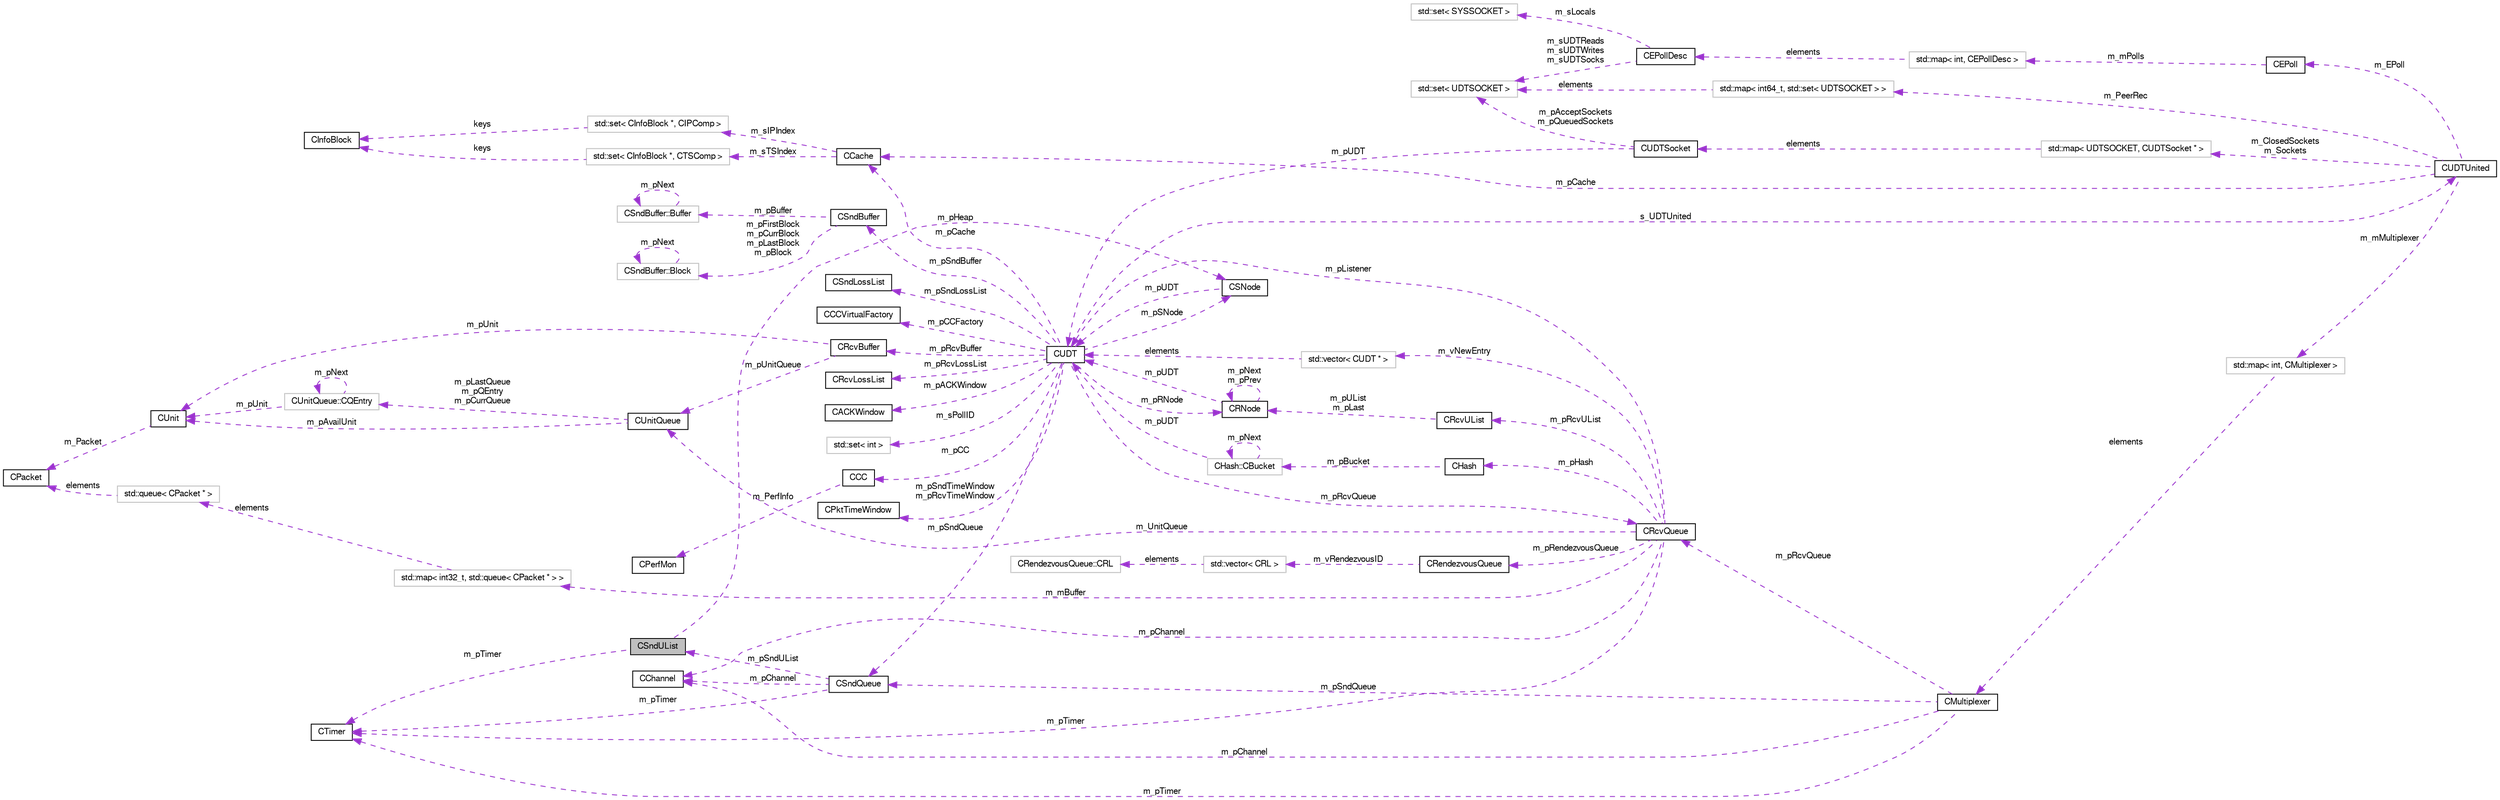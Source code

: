 digraph G
{
  bgcolor="transparent";
  edge [fontname="FreeSans",fontsize="10",labelfontname="FreeSans",labelfontsize="10"];
  node [fontname="FreeSans",fontsize="10",shape=record];
  rankdir=LR;
  Node1 [label="CSndUList",height=0.2,width=0.4,color="black", fillcolor="grey75", style="filled" fontcolor="black"];
  Node2 -> Node1 [dir=back,color="darkorchid3",fontsize="10",style="dashed",label="m_pTimer",fontname="FreeSans"];
  Node2 [label="CTimer",height=0.2,width=0.4,color="black",URL="$classCTimer.html"];
  Node3 -> Node1 [dir=back,color="darkorchid3",fontsize="10",style="dashed",label="m_pHeap",fontname="FreeSans"];
  Node3 [label="CSNode",height=0.2,width=0.4,color="black",URL="$structCSNode.html"];
  Node4 -> Node3 [dir=back,color="darkorchid3",fontsize="10",style="dashed",label="m_pUDT",fontname="FreeSans"];
  Node4 [label="CUDT",height=0.2,width=0.4,color="black",URL="$classCUDT.html"];
  Node5 -> Node4 [dir=back,color="darkorchid3",fontsize="10",style="dashed",label="m_pACKWindow",fontname="FreeSans"];
  Node5 [label="CACKWindow",height=0.2,width=0.4,color="black",URL="$classCACKWindow.html"];
  Node6 -> Node4 [dir=back,color="darkorchid3",fontsize="10",style="dashed",label="m_sPollID",fontname="FreeSans"];
  Node6 [label="std::set\< int \>",height=0.2,width=0.4,color="grey75"];
  Node7 -> Node4 [dir=back,color="darkorchid3",fontsize="10",style="dashed",label="m_pSndTimeWindow\nm_pRcvTimeWindow",fontname="FreeSans"];
  Node7 [label="CPktTimeWindow",height=0.2,width=0.4,color="black",URL="$classCPktTimeWindow.html"];
  Node8 -> Node4 [dir=back,color="darkorchid3",fontsize="10",style="dashed",label="m_pSndBuffer",fontname="FreeSans"];
  Node8 [label="CSndBuffer",height=0.2,width=0.4,color="black",URL="$classCSndBuffer.html"];
  Node9 -> Node8 [dir=back,color="darkorchid3",fontsize="10",style="dashed",label="m_pBuffer",fontname="FreeSans"];
  Node9 [label="CSndBuffer::Buffer",height=0.2,width=0.4,color="grey75"];
  Node9 -> Node9 [dir=back,color="darkorchid3",fontsize="10",style="dashed",label="m_pNext",fontname="FreeSans"];
  Node10 -> Node8 [dir=back,color="darkorchid3",fontsize="10",style="dashed",label="m_pFirstBlock\nm_pCurrBlock\nm_pLastBlock\nm_pBlock",fontname="FreeSans"];
  Node10 [label="CSndBuffer::Block",height=0.2,width=0.4,color="grey75"];
  Node10 -> Node10 [dir=back,color="darkorchid3",fontsize="10",style="dashed",label="m_pNext",fontname="FreeSans"];
  Node11 -> Node4 [dir=back,color="darkorchid3",fontsize="10",style="dashed",label="m_pSndLossList",fontname="FreeSans"];
  Node11 [label="CSndLossList",height=0.2,width=0.4,color="black",URL="$classCSndLossList.html"];
  Node12 -> Node4 [dir=back,color="darkorchid3",fontsize="10",style="dashed",label="m_pCCFactory",fontname="FreeSans"];
  Node12 [label="CCCVirtualFactory",height=0.2,width=0.4,color="black",URL="$classCCCVirtualFactory.html"];
  Node13 -> Node4 [dir=back,color="darkorchid3",fontsize="10",style="dashed",label="m_pRcvBuffer",fontname="FreeSans"];
  Node13 [label="CRcvBuffer",height=0.2,width=0.4,color="black",URL="$classCRcvBuffer.html"];
  Node14 -> Node13 [dir=back,color="darkorchid3",fontsize="10",style="dashed",label="m_pUnit",fontname="FreeSans"];
  Node14 [label="CUnit",height=0.2,width=0.4,color="black",URL="$structCUnit.html"];
  Node15 -> Node14 [dir=back,color="darkorchid3",fontsize="10",style="dashed",label="m_Packet",fontname="FreeSans"];
  Node15 [label="CPacket",height=0.2,width=0.4,color="black",URL="$classCPacket.html"];
  Node16 -> Node13 [dir=back,color="darkorchid3",fontsize="10",style="dashed",label="m_pUnitQueue",fontname="FreeSans"];
  Node16 [label="CUnitQueue",height=0.2,width=0.4,color="black",URL="$classCUnitQueue.html"];
  Node14 -> Node16 [dir=back,color="darkorchid3",fontsize="10",style="dashed",label="m_pAvailUnit",fontname="FreeSans"];
  Node17 -> Node16 [dir=back,color="darkorchid3",fontsize="10",style="dashed",label="m_pLastQueue\nm_pQEntry\nm_pCurrQueue",fontname="FreeSans"];
  Node17 [label="CUnitQueue::CQEntry",height=0.2,width=0.4,color="grey75"];
  Node14 -> Node17 [dir=back,color="darkorchid3",fontsize="10",style="dashed",label="m_pUnit",fontname="FreeSans"];
  Node17 -> Node17 [dir=back,color="darkorchid3",fontsize="10",style="dashed",label="m_pNext",fontname="FreeSans"];
  Node18 -> Node4 [dir=back,color="darkorchid3",fontsize="10",style="dashed",label="s_UDTUnited",fontname="FreeSans"];
  Node18 [label="CUDTUnited",height=0.2,width=0.4,color="black",URL="$classCUDTUnited.html"];
  Node19 -> Node18 [dir=back,color="darkorchid3",fontsize="10",style="dashed",label="m_mMultiplexer",fontname="FreeSans"];
  Node19 [label="std::map\< int, CMultiplexer \>",height=0.2,width=0.4,color="grey75"];
  Node20 -> Node19 [dir=back,color="darkorchid3",fontsize="10",style="dashed",label="elements",fontname="FreeSans"];
  Node20 [label="CMultiplexer",height=0.2,width=0.4,color="black",URL="$structCMultiplexer.html"];
  Node2 -> Node20 [dir=back,color="darkorchid3",fontsize="10",style="dashed",label="m_pTimer",fontname="FreeSans"];
  Node21 -> Node20 [dir=back,color="darkorchid3",fontsize="10",style="dashed",label="m_pSndQueue",fontname="FreeSans"];
  Node21 [label="CSndQueue",height=0.2,width=0.4,color="black",URL="$classCSndQueue.html"];
  Node2 -> Node21 [dir=back,color="darkorchid3",fontsize="10",style="dashed",label="m_pTimer",fontname="FreeSans"];
  Node1 -> Node21 [dir=back,color="darkorchid3",fontsize="10",style="dashed",label="m_pSndUList",fontname="FreeSans"];
  Node22 -> Node21 [dir=back,color="darkorchid3",fontsize="10",style="dashed",label="m_pChannel",fontname="FreeSans"];
  Node22 [label="CChannel",height=0.2,width=0.4,color="black",URL="$classCChannel.html"];
  Node22 -> Node20 [dir=back,color="darkorchid3",fontsize="10",style="dashed",label="m_pChannel",fontname="FreeSans"];
  Node23 -> Node20 [dir=back,color="darkorchid3",fontsize="10",style="dashed",label="m_pRcvQueue",fontname="FreeSans"];
  Node23 [label="CRcvQueue",height=0.2,width=0.4,color="black",URL="$classCRcvQueue.html"];
  Node24 -> Node23 [dir=back,color="darkorchid3",fontsize="10",style="dashed",label="m_mBuffer",fontname="FreeSans"];
  Node24 [label="std::map\< int32_t, std::queue\< CPacket * \> \>",height=0.2,width=0.4,color="grey75"];
  Node25 -> Node24 [dir=back,color="darkorchid3",fontsize="10",style="dashed",label="elements",fontname="FreeSans"];
  Node25 [label="std::queue\< CPacket * \>",height=0.2,width=0.4,color="grey75"];
  Node15 -> Node25 [dir=back,color="darkorchid3",fontsize="10",style="dashed",label="elements",fontname="FreeSans"];
  Node4 -> Node23 [dir=back,color="darkorchid3",fontsize="10",style="dashed",label="m_pListener",fontname="FreeSans"];
  Node2 -> Node23 [dir=back,color="darkorchid3",fontsize="10",style="dashed",label="m_pTimer",fontname="FreeSans"];
  Node26 -> Node23 [dir=back,color="darkorchid3",fontsize="10",style="dashed",label="m_pRendezvousQueue",fontname="FreeSans"];
  Node26 [label="CRendezvousQueue",height=0.2,width=0.4,color="black",URL="$classCRendezvousQueue.html"];
  Node27 -> Node26 [dir=back,color="darkorchid3",fontsize="10",style="dashed",label="m_vRendezvousID",fontname="FreeSans"];
  Node27 [label="std::vector\< CRL \>",height=0.2,width=0.4,color="grey75"];
  Node28 -> Node27 [dir=back,color="darkorchid3",fontsize="10",style="dashed",label="elements",fontname="FreeSans"];
  Node28 [label="CRendezvousQueue::CRL",height=0.2,width=0.4,color="grey75"];
  Node29 -> Node23 [dir=back,color="darkorchid3",fontsize="10",style="dashed",label="m_vNewEntry",fontname="FreeSans"];
  Node29 [label="std::vector\< CUDT * \>",height=0.2,width=0.4,color="grey75"];
  Node4 -> Node29 [dir=back,color="darkorchid3",fontsize="10",style="dashed",label="elements",fontname="FreeSans"];
  Node16 -> Node23 [dir=back,color="darkorchid3",fontsize="10",style="dashed",label="m_UnitQueue",fontname="FreeSans"];
  Node30 -> Node23 [dir=back,color="darkorchid3",fontsize="10",style="dashed",label="m_pRcvUList",fontname="FreeSans"];
  Node30 [label="CRcvUList",height=0.2,width=0.4,color="black",URL="$classCRcvUList.html"];
  Node31 -> Node30 [dir=back,color="darkorchid3",fontsize="10",style="dashed",label="m_pUList\nm_pLast",fontname="FreeSans"];
  Node31 [label="CRNode",height=0.2,width=0.4,color="black",URL="$structCRNode.html"];
  Node4 -> Node31 [dir=back,color="darkorchid3",fontsize="10",style="dashed",label="m_pUDT",fontname="FreeSans"];
  Node31 -> Node31 [dir=back,color="darkorchid3",fontsize="10",style="dashed",label="m_pNext\nm_pPrev",fontname="FreeSans"];
  Node32 -> Node23 [dir=back,color="darkorchid3",fontsize="10",style="dashed",label="m_pHash",fontname="FreeSans"];
  Node32 [label="CHash",height=0.2,width=0.4,color="black",URL="$classCHash.html"];
  Node33 -> Node32 [dir=back,color="darkorchid3",fontsize="10",style="dashed",label="m_pBucket",fontname="FreeSans"];
  Node33 [label="CHash::CBucket",height=0.2,width=0.4,color="grey75"];
  Node4 -> Node33 [dir=back,color="darkorchid3",fontsize="10",style="dashed",label="m_pUDT",fontname="FreeSans"];
  Node33 -> Node33 [dir=back,color="darkorchid3",fontsize="10",style="dashed",label="m_pNext",fontname="FreeSans"];
  Node22 -> Node23 [dir=back,color="darkorchid3",fontsize="10",style="dashed",label="m_pChannel",fontname="FreeSans"];
  Node34 -> Node18 [dir=back,color="darkorchid3",fontsize="10",style="dashed",label="m_ClosedSockets\nm_Sockets",fontname="FreeSans"];
  Node34 [label="std::map\< UDTSOCKET, CUDTSocket * \>",height=0.2,width=0.4,color="grey75"];
  Node35 -> Node34 [dir=back,color="darkorchid3",fontsize="10",style="dashed",label="elements",fontname="FreeSans"];
  Node35 [label="CUDTSocket",height=0.2,width=0.4,color="black",URL="$classCUDTSocket.html"];
  Node36 -> Node35 [dir=back,color="darkorchid3",fontsize="10",style="dashed",label="m_pAcceptSockets\nm_pQueuedSockets",fontname="FreeSans"];
  Node36 [label="std::set\< UDTSOCKET \>",height=0.2,width=0.4,color="grey75"];
  Node4 -> Node35 [dir=back,color="darkorchid3",fontsize="10",style="dashed",label="m_pUDT",fontname="FreeSans"];
  Node37 -> Node18 [dir=back,color="darkorchid3",fontsize="10",style="dashed",label="m_PeerRec",fontname="FreeSans"];
  Node37 [label="std::map\< int64_t, std::set\< UDTSOCKET \> \>",height=0.2,width=0.4,color="grey75"];
  Node36 -> Node37 [dir=back,color="darkorchid3",fontsize="10",style="dashed",label="elements",fontname="FreeSans"];
  Node38 -> Node18 [dir=back,color="darkorchid3",fontsize="10",style="dashed",label="m_EPoll",fontname="FreeSans"];
  Node38 [label="CEPoll",height=0.2,width=0.4,color="black",URL="$classCEPoll.html"];
  Node39 -> Node38 [dir=back,color="darkorchid3",fontsize="10",style="dashed",label="m_mPolls",fontname="FreeSans"];
  Node39 [label="std::map\< int, CEPollDesc \>",height=0.2,width=0.4,color="grey75"];
  Node40 -> Node39 [dir=back,color="darkorchid3",fontsize="10",style="dashed",label="elements",fontname="FreeSans"];
  Node40 [label="CEPollDesc",height=0.2,width=0.4,color="black",URL="$structCEPollDesc.html"];
  Node36 -> Node40 [dir=back,color="darkorchid3",fontsize="10",style="dashed",label="m_sUDTReads\nm_sUDTWrites\nm_sUDTSocks",fontname="FreeSans"];
  Node41 -> Node40 [dir=back,color="darkorchid3",fontsize="10",style="dashed",label="m_sLocals",fontname="FreeSans"];
  Node41 [label="std::set\< SYSSOCKET \>",height=0.2,width=0.4,color="grey75"];
  Node42 -> Node18 [dir=back,color="darkorchid3",fontsize="10",style="dashed",label="m_pCache",fontname="FreeSans"];
  Node42 [label="CCache",height=0.2,width=0.4,color="black",URL="$classCCache.html"];
  Node43 -> Node42 [dir=back,color="darkorchid3",fontsize="10",style="dashed",label="m_sTSIndex",fontname="FreeSans"];
  Node43 [label="std::set\< CInfoBlock *, CTSComp \>",height=0.2,width=0.4,color="grey75"];
  Node44 -> Node43 [dir=back,color="darkorchid3",fontsize="10",style="dashed",label="keys",fontname="FreeSans"];
  Node44 [label="CInfoBlock",height=0.2,width=0.4,color="black",URL="$structCInfoBlock.html"];
  Node45 -> Node42 [dir=back,color="darkorchid3",fontsize="10",style="dashed",label="m_sIPIndex",fontname="FreeSans"];
  Node45 [label="std::set\< CInfoBlock *, CIPComp \>",height=0.2,width=0.4,color="grey75"];
  Node44 -> Node45 [dir=back,color="darkorchid3",fontsize="10",style="dashed",label="keys",fontname="FreeSans"];
  Node21 -> Node4 [dir=back,color="darkorchid3",fontsize="10",style="dashed",label="m_pSndQueue",fontname="FreeSans"];
  Node46 -> Node4 [dir=back,color="darkorchid3",fontsize="10",style="dashed",label="m_pRcvLossList",fontname="FreeSans"];
  Node46 [label="CRcvLossList",height=0.2,width=0.4,color="black",URL="$classCRcvLossList.html"];
  Node31 -> Node4 [dir=back,color="darkorchid3",fontsize="10",style="dashed",label="m_pRNode",fontname="FreeSans"];
  Node23 -> Node4 [dir=back,color="darkorchid3",fontsize="10",style="dashed",label="m_pRcvQueue",fontname="FreeSans"];
  Node3 -> Node4 [dir=back,color="darkorchid3",fontsize="10",style="dashed",label="m_pSNode",fontname="FreeSans"];
  Node42 -> Node4 [dir=back,color="darkorchid3",fontsize="10",style="dashed",label="m_pCache",fontname="FreeSans"];
  Node47 -> Node4 [dir=back,color="darkorchid3",fontsize="10",style="dashed",label="m_pCC",fontname="FreeSans"];
  Node47 [label="CCC",height=0.2,width=0.4,color="black",URL="$classCCC.html"];
  Node48 -> Node47 [dir=back,color="darkorchid3",fontsize="10",style="dashed",label="m_PerfInfo",fontname="FreeSans"];
  Node48 [label="CPerfMon",height=0.2,width=0.4,color="black",URL="$structCPerfMon.html"];
}
